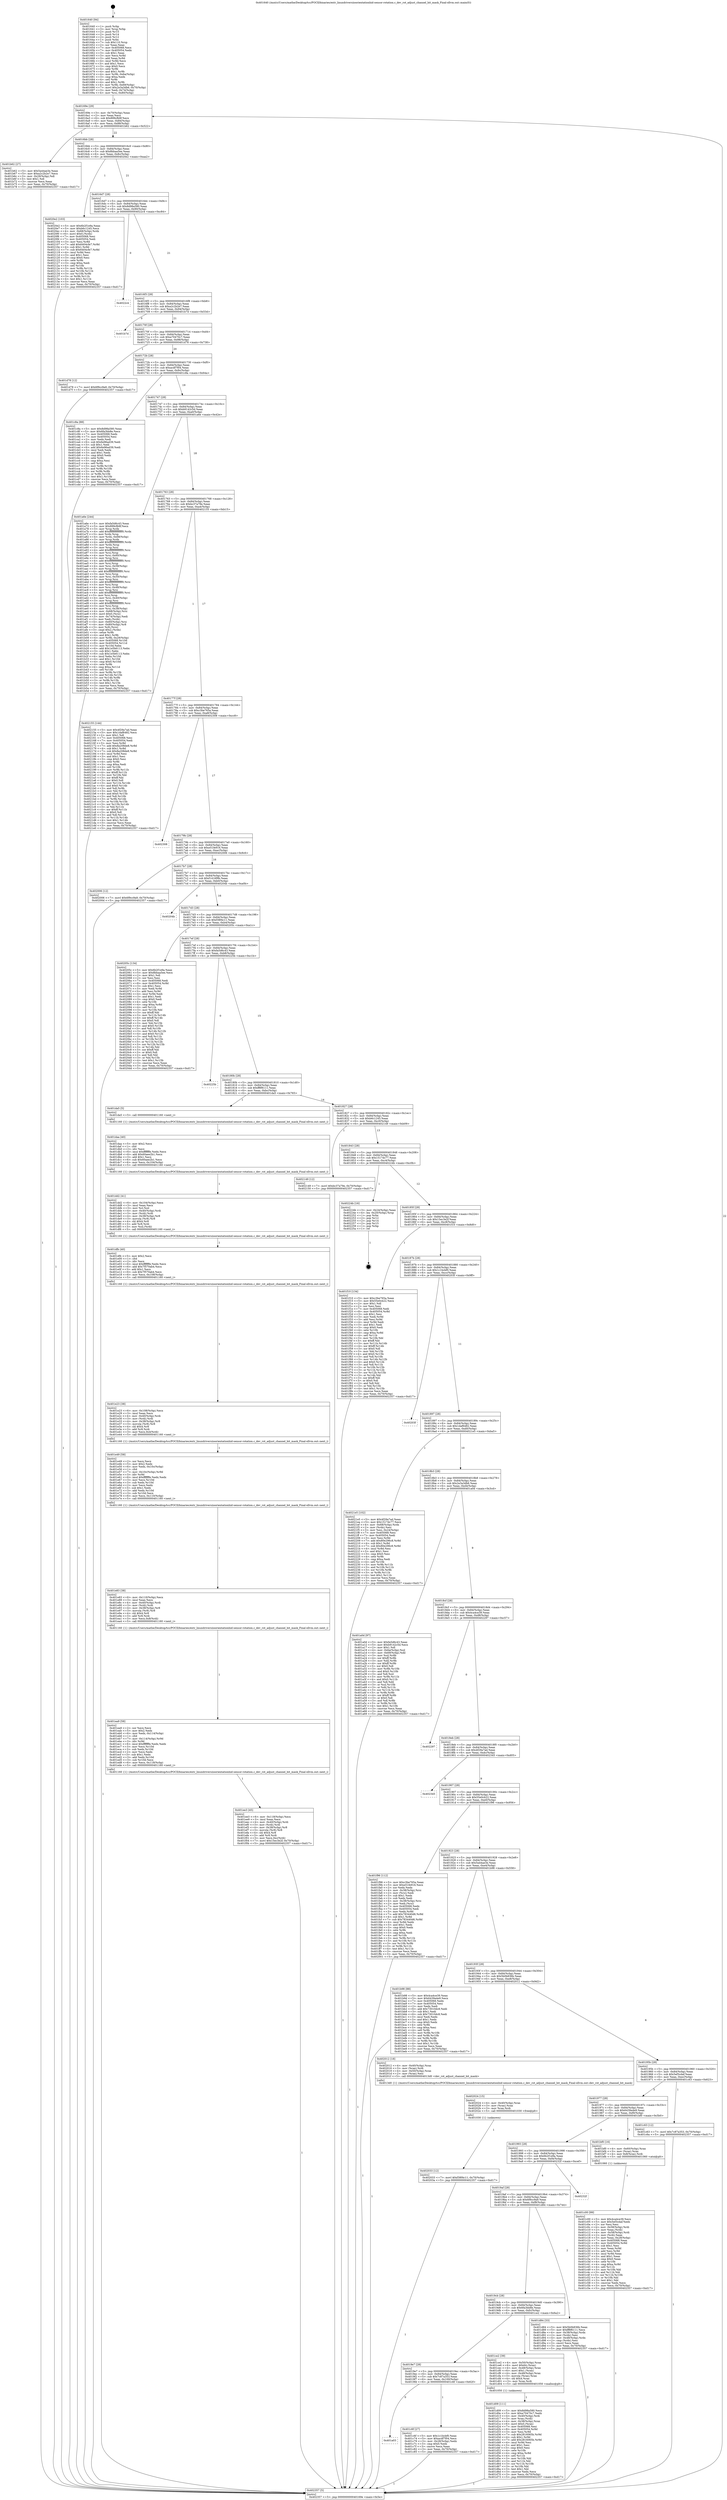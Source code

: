 digraph "0x401640" {
  label = "0x401640 (/mnt/c/Users/mathe/Desktop/tcc/POCII/binaries/extr_linuxdriversiioorientationhid-sensor-rotation.c_dev_rot_adjust_channel_bit_mask_Final-ollvm.out::main(0))"
  labelloc = "t"
  node[shape=record]

  Entry [label="",width=0.3,height=0.3,shape=circle,fillcolor=black,style=filled]
  "0x40169e" [label="{
     0x40169e [29]\l
     | [instrs]\l
     &nbsp;&nbsp;0x40169e \<+3\>: mov -0x70(%rbp),%eax\l
     &nbsp;&nbsp;0x4016a1 \<+2\>: mov %eax,%ecx\l
     &nbsp;&nbsp;0x4016a3 \<+6\>: sub $0x899cfb9f,%ecx\l
     &nbsp;&nbsp;0x4016a9 \<+6\>: mov %eax,-0x84(%rbp)\l
     &nbsp;&nbsp;0x4016af \<+6\>: mov %ecx,-0x88(%rbp)\l
     &nbsp;&nbsp;0x4016b5 \<+6\>: je 0000000000401b62 \<main+0x522\>\l
  }"]
  "0x401b62" [label="{
     0x401b62 [27]\l
     | [instrs]\l
     &nbsp;&nbsp;0x401b62 \<+5\>: mov $0x5a44ae3e,%eax\l
     &nbsp;&nbsp;0x401b67 \<+5\>: mov $0xa2c2b2e7,%ecx\l
     &nbsp;&nbsp;0x401b6c \<+3\>: mov -0x29(%rbp),%dl\l
     &nbsp;&nbsp;0x401b6f \<+3\>: test $0x1,%dl\l
     &nbsp;&nbsp;0x401b72 \<+3\>: cmovne %ecx,%eax\l
     &nbsp;&nbsp;0x401b75 \<+3\>: mov %eax,-0x70(%rbp)\l
     &nbsp;&nbsp;0x401b78 \<+5\>: jmp 0000000000402357 \<main+0xd17\>\l
  }"]
  "0x4016bb" [label="{
     0x4016bb [28]\l
     | [instrs]\l
     &nbsp;&nbsp;0x4016bb \<+5\>: jmp 00000000004016c0 \<main+0x80\>\l
     &nbsp;&nbsp;0x4016c0 \<+6\>: mov -0x84(%rbp),%eax\l
     &nbsp;&nbsp;0x4016c6 \<+5\>: sub $0x8bbaa5ee,%eax\l
     &nbsp;&nbsp;0x4016cb \<+6\>: mov %eax,-0x8c(%rbp)\l
     &nbsp;&nbsp;0x4016d1 \<+6\>: je 00000000004020e2 \<main+0xaa2\>\l
  }"]
  Exit [label="",width=0.3,height=0.3,shape=circle,fillcolor=black,style=filled,peripheries=2]
  "0x4020e2" [label="{
     0x4020e2 [103]\l
     | [instrs]\l
     &nbsp;&nbsp;0x4020e2 \<+5\>: mov $0x6b2f1e9a,%eax\l
     &nbsp;&nbsp;0x4020e7 \<+5\>: mov $0xb6c1245,%ecx\l
     &nbsp;&nbsp;0x4020ec \<+4\>: mov -0x68(%rbp),%rdx\l
     &nbsp;&nbsp;0x4020f0 \<+6\>: movl $0x0,(%rdx)\l
     &nbsp;&nbsp;0x4020f6 \<+7\>: mov 0x405068,%esi\l
     &nbsp;&nbsp;0x4020fd \<+7\>: mov 0x405054,%edi\l
     &nbsp;&nbsp;0x402104 \<+3\>: mov %esi,%r8d\l
     &nbsp;&nbsp;0x402107 \<+7\>: add $0x6404cfe7,%r8d\l
     &nbsp;&nbsp;0x40210e \<+4\>: sub $0x1,%r8d\l
     &nbsp;&nbsp;0x402112 \<+7\>: sub $0x6404cfe7,%r8d\l
     &nbsp;&nbsp;0x402119 \<+4\>: imul %r8d,%esi\l
     &nbsp;&nbsp;0x40211d \<+3\>: and $0x1,%esi\l
     &nbsp;&nbsp;0x402120 \<+3\>: cmp $0x0,%esi\l
     &nbsp;&nbsp;0x402123 \<+4\>: sete %r9b\l
     &nbsp;&nbsp;0x402127 \<+3\>: cmp $0xa,%edi\l
     &nbsp;&nbsp;0x40212a \<+4\>: setl %r10b\l
     &nbsp;&nbsp;0x40212e \<+3\>: mov %r9b,%r11b\l
     &nbsp;&nbsp;0x402131 \<+3\>: and %r10b,%r11b\l
     &nbsp;&nbsp;0x402134 \<+3\>: xor %r10b,%r9b\l
     &nbsp;&nbsp;0x402137 \<+3\>: or %r9b,%r11b\l
     &nbsp;&nbsp;0x40213a \<+4\>: test $0x1,%r11b\l
     &nbsp;&nbsp;0x40213e \<+3\>: cmovne %ecx,%eax\l
     &nbsp;&nbsp;0x402141 \<+3\>: mov %eax,-0x70(%rbp)\l
     &nbsp;&nbsp;0x402144 \<+5\>: jmp 0000000000402357 \<main+0xd17\>\l
  }"]
  "0x4016d7" [label="{
     0x4016d7 [28]\l
     | [instrs]\l
     &nbsp;&nbsp;0x4016d7 \<+5\>: jmp 00000000004016dc \<main+0x9c\>\l
     &nbsp;&nbsp;0x4016dc \<+6\>: mov -0x84(%rbp),%eax\l
     &nbsp;&nbsp;0x4016e2 \<+5\>: sub $0x8d98a580,%eax\l
     &nbsp;&nbsp;0x4016e7 \<+6\>: mov %eax,-0x90(%rbp)\l
     &nbsp;&nbsp;0x4016ed \<+6\>: je 00000000004022c4 \<main+0xc84\>\l
  }"]
  "0x402033" [label="{
     0x402033 [12]\l
     | [instrs]\l
     &nbsp;&nbsp;0x402033 \<+7\>: movl $0xf38f4c11,-0x70(%rbp)\l
     &nbsp;&nbsp;0x40203a \<+5\>: jmp 0000000000402357 \<main+0xd17\>\l
  }"]
  "0x4022c4" [label="{
     0x4022c4\l
  }", style=dashed]
  "0x4016f3" [label="{
     0x4016f3 [28]\l
     | [instrs]\l
     &nbsp;&nbsp;0x4016f3 \<+5\>: jmp 00000000004016f8 \<main+0xb8\>\l
     &nbsp;&nbsp;0x4016f8 \<+6\>: mov -0x84(%rbp),%eax\l
     &nbsp;&nbsp;0x4016fe \<+5\>: sub $0xa2c2b2e7,%eax\l
     &nbsp;&nbsp;0x401703 \<+6\>: mov %eax,-0x94(%rbp)\l
     &nbsp;&nbsp;0x401709 \<+6\>: je 0000000000401b7d \<main+0x53d\>\l
  }"]
  "0x402024" [label="{
     0x402024 [15]\l
     | [instrs]\l
     &nbsp;&nbsp;0x402024 \<+4\>: mov -0x40(%rbp),%rax\l
     &nbsp;&nbsp;0x402028 \<+3\>: mov (%rax),%rax\l
     &nbsp;&nbsp;0x40202b \<+3\>: mov %rax,%rdi\l
     &nbsp;&nbsp;0x40202e \<+5\>: call 0000000000401030 \<free@plt\>\l
     | [calls]\l
     &nbsp;&nbsp;0x401030 \{1\} (unknown)\l
  }"]
  "0x401b7d" [label="{
     0x401b7d\l
  }", style=dashed]
  "0x40170f" [label="{
     0x40170f [28]\l
     | [instrs]\l
     &nbsp;&nbsp;0x40170f \<+5\>: jmp 0000000000401714 \<main+0xd4\>\l
     &nbsp;&nbsp;0x401714 \<+6\>: mov -0x84(%rbp),%eax\l
     &nbsp;&nbsp;0x40171a \<+5\>: sub $0xa70470c7,%eax\l
     &nbsp;&nbsp;0x40171f \<+6\>: mov %eax,-0x98(%rbp)\l
     &nbsp;&nbsp;0x401725 \<+6\>: je 0000000000401d78 \<main+0x738\>\l
  }"]
  "0x401ee3" [label="{
     0x401ee3 [45]\l
     | [instrs]\l
     &nbsp;&nbsp;0x401ee3 \<+6\>: mov -0x118(%rbp),%ecx\l
     &nbsp;&nbsp;0x401ee9 \<+3\>: imul %eax,%ecx\l
     &nbsp;&nbsp;0x401eec \<+4\>: mov -0x40(%rbp),%rdi\l
     &nbsp;&nbsp;0x401ef0 \<+3\>: mov (%rdi),%rdi\l
     &nbsp;&nbsp;0x401ef3 \<+4\>: mov -0x38(%rbp),%r8\l
     &nbsp;&nbsp;0x401ef7 \<+3\>: movslq (%r8),%r8\l
     &nbsp;&nbsp;0x401efa \<+4\>: shl $0x4,%r8\l
     &nbsp;&nbsp;0x401efe \<+3\>: add %r8,%rdi\l
     &nbsp;&nbsp;0x401f01 \<+3\>: mov %ecx,0xc(%rdi)\l
     &nbsp;&nbsp;0x401f04 \<+7\>: movl $0x15ec3e2f,-0x70(%rbp)\l
     &nbsp;&nbsp;0x401f0b \<+5\>: jmp 0000000000402357 \<main+0xd17\>\l
  }"]
  "0x401d78" [label="{
     0x401d78 [12]\l
     | [instrs]\l
     &nbsp;&nbsp;0x401d78 \<+7\>: movl $0x6f9cc9a9,-0x70(%rbp)\l
     &nbsp;&nbsp;0x401d7f \<+5\>: jmp 0000000000402357 \<main+0xd17\>\l
  }"]
  "0x40172b" [label="{
     0x40172b [28]\l
     | [instrs]\l
     &nbsp;&nbsp;0x40172b \<+5\>: jmp 0000000000401730 \<main+0xf0\>\l
     &nbsp;&nbsp;0x401730 \<+6\>: mov -0x84(%rbp),%eax\l
     &nbsp;&nbsp;0x401736 \<+5\>: sub $0xacdf7f04,%eax\l
     &nbsp;&nbsp;0x40173b \<+6\>: mov %eax,-0x9c(%rbp)\l
     &nbsp;&nbsp;0x401741 \<+6\>: je 0000000000401c8a \<main+0x64a\>\l
  }"]
  "0x401ea9" [label="{
     0x401ea9 [58]\l
     | [instrs]\l
     &nbsp;&nbsp;0x401ea9 \<+2\>: xor %ecx,%ecx\l
     &nbsp;&nbsp;0x401eab \<+5\>: mov $0x2,%edx\l
     &nbsp;&nbsp;0x401eb0 \<+6\>: mov %edx,-0x114(%rbp)\l
     &nbsp;&nbsp;0x401eb6 \<+1\>: cltd\l
     &nbsp;&nbsp;0x401eb7 \<+7\>: mov -0x114(%rbp),%r9d\l
     &nbsp;&nbsp;0x401ebe \<+3\>: idiv %r9d\l
     &nbsp;&nbsp;0x401ec1 \<+6\>: imul $0xfffffffe,%edx,%edx\l
     &nbsp;&nbsp;0x401ec7 \<+3\>: mov %ecx,%r10d\l
     &nbsp;&nbsp;0x401eca \<+3\>: sub %edx,%r10d\l
     &nbsp;&nbsp;0x401ecd \<+2\>: mov %ecx,%edx\l
     &nbsp;&nbsp;0x401ecf \<+3\>: sub $0x1,%edx\l
     &nbsp;&nbsp;0x401ed2 \<+3\>: add %edx,%r10d\l
     &nbsp;&nbsp;0x401ed5 \<+3\>: sub %r10d,%ecx\l
     &nbsp;&nbsp;0x401ed8 \<+6\>: mov %ecx,-0x118(%rbp)\l
     &nbsp;&nbsp;0x401ede \<+5\>: call 0000000000401160 \<next_i\>\l
     | [calls]\l
     &nbsp;&nbsp;0x401160 \{1\} (/mnt/c/Users/mathe/Desktop/tcc/POCII/binaries/extr_linuxdriversiioorientationhid-sensor-rotation.c_dev_rot_adjust_channel_bit_mask_Final-ollvm.out::next_i)\l
  }"]
  "0x401c8a" [label="{
     0x401c8a [88]\l
     | [instrs]\l
     &nbsp;&nbsp;0x401c8a \<+5\>: mov $0x8d98a580,%eax\l
     &nbsp;&nbsp;0x401c8f \<+5\>: mov $0x6fa3bb8e,%ecx\l
     &nbsp;&nbsp;0x401c94 \<+7\>: mov 0x405068,%edx\l
     &nbsp;&nbsp;0x401c9b \<+7\>: mov 0x405054,%esi\l
     &nbsp;&nbsp;0x401ca2 \<+2\>: mov %edx,%edi\l
     &nbsp;&nbsp;0x401ca4 \<+6\>: sub $0x6e96ad39,%edi\l
     &nbsp;&nbsp;0x401caa \<+3\>: sub $0x1,%edi\l
     &nbsp;&nbsp;0x401cad \<+6\>: add $0x6e96ad39,%edi\l
     &nbsp;&nbsp;0x401cb3 \<+3\>: imul %edi,%edx\l
     &nbsp;&nbsp;0x401cb6 \<+3\>: and $0x1,%edx\l
     &nbsp;&nbsp;0x401cb9 \<+3\>: cmp $0x0,%edx\l
     &nbsp;&nbsp;0x401cbc \<+4\>: sete %r8b\l
     &nbsp;&nbsp;0x401cc0 \<+3\>: cmp $0xa,%esi\l
     &nbsp;&nbsp;0x401cc3 \<+4\>: setl %r9b\l
     &nbsp;&nbsp;0x401cc7 \<+3\>: mov %r8b,%r10b\l
     &nbsp;&nbsp;0x401cca \<+3\>: and %r9b,%r10b\l
     &nbsp;&nbsp;0x401ccd \<+3\>: xor %r9b,%r8b\l
     &nbsp;&nbsp;0x401cd0 \<+3\>: or %r8b,%r10b\l
     &nbsp;&nbsp;0x401cd3 \<+4\>: test $0x1,%r10b\l
     &nbsp;&nbsp;0x401cd7 \<+3\>: cmovne %ecx,%eax\l
     &nbsp;&nbsp;0x401cda \<+3\>: mov %eax,-0x70(%rbp)\l
     &nbsp;&nbsp;0x401cdd \<+5\>: jmp 0000000000402357 \<main+0xd17\>\l
  }"]
  "0x401747" [label="{
     0x401747 [28]\l
     | [instrs]\l
     &nbsp;&nbsp;0x401747 \<+5\>: jmp 000000000040174c \<main+0x10c\>\l
     &nbsp;&nbsp;0x40174c \<+6\>: mov -0x84(%rbp),%eax\l
     &nbsp;&nbsp;0x401752 \<+5\>: sub $0xb9142c5d,%eax\l
     &nbsp;&nbsp;0x401757 \<+6\>: mov %eax,-0xa0(%rbp)\l
     &nbsp;&nbsp;0x40175d \<+6\>: je 0000000000401a6e \<main+0x42e\>\l
  }"]
  "0x401e83" [label="{
     0x401e83 [38]\l
     | [instrs]\l
     &nbsp;&nbsp;0x401e83 \<+6\>: mov -0x110(%rbp),%ecx\l
     &nbsp;&nbsp;0x401e89 \<+3\>: imul %eax,%ecx\l
     &nbsp;&nbsp;0x401e8c \<+4\>: mov -0x40(%rbp),%rdi\l
     &nbsp;&nbsp;0x401e90 \<+3\>: mov (%rdi),%rdi\l
     &nbsp;&nbsp;0x401e93 \<+4\>: mov -0x38(%rbp),%r8\l
     &nbsp;&nbsp;0x401e97 \<+3\>: movslq (%r8),%r8\l
     &nbsp;&nbsp;0x401e9a \<+4\>: shl $0x4,%r8\l
     &nbsp;&nbsp;0x401e9e \<+3\>: add %r8,%rdi\l
     &nbsp;&nbsp;0x401ea1 \<+3\>: mov %ecx,0x8(%rdi)\l
     &nbsp;&nbsp;0x401ea4 \<+5\>: call 0000000000401160 \<next_i\>\l
     | [calls]\l
     &nbsp;&nbsp;0x401160 \{1\} (/mnt/c/Users/mathe/Desktop/tcc/POCII/binaries/extr_linuxdriversiioorientationhid-sensor-rotation.c_dev_rot_adjust_channel_bit_mask_Final-ollvm.out::next_i)\l
  }"]
  "0x401a6e" [label="{
     0x401a6e [244]\l
     | [instrs]\l
     &nbsp;&nbsp;0x401a6e \<+5\>: mov $0xfa5d6c43,%eax\l
     &nbsp;&nbsp;0x401a73 \<+5\>: mov $0x899cfb9f,%ecx\l
     &nbsp;&nbsp;0x401a78 \<+3\>: mov %rsp,%rdx\l
     &nbsp;&nbsp;0x401a7b \<+4\>: add $0xfffffffffffffff0,%rdx\l
     &nbsp;&nbsp;0x401a7f \<+3\>: mov %rdx,%rsp\l
     &nbsp;&nbsp;0x401a82 \<+4\>: mov %rdx,-0x68(%rbp)\l
     &nbsp;&nbsp;0x401a86 \<+3\>: mov %rsp,%rdx\l
     &nbsp;&nbsp;0x401a89 \<+4\>: add $0xfffffffffffffff0,%rdx\l
     &nbsp;&nbsp;0x401a8d \<+3\>: mov %rdx,%rsp\l
     &nbsp;&nbsp;0x401a90 \<+3\>: mov %rsp,%rsi\l
     &nbsp;&nbsp;0x401a93 \<+4\>: add $0xfffffffffffffff0,%rsi\l
     &nbsp;&nbsp;0x401a97 \<+3\>: mov %rsi,%rsp\l
     &nbsp;&nbsp;0x401a9a \<+4\>: mov %rsi,-0x60(%rbp)\l
     &nbsp;&nbsp;0x401a9e \<+3\>: mov %rsp,%rsi\l
     &nbsp;&nbsp;0x401aa1 \<+4\>: add $0xfffffffffffffff0,%rsi\l
     &nbsp;&nbsp;0x401aa5 \<+3\>: mov %rsi,%rsp\l
     &nbsp;&nbsp;0x401aa8 \<+4\>: mov %rsi,-0x58(%rbp)\l
     &nbsp;&nbsp;0x401aac \<+3\>: mov %rsp,%rsi\l
     &nbsp;&nbsp;0x401aaf \<+4\>: add $0xfffffffffffffff0,%rsi\l
     &nbsp;&nbsp;0x401ab3 \<+3\>: mov %rsi,%rsp\l
     &nbsp;&nbsp;0x401ab6 \<+4\>: mov %rsi,-0x50(%rbp)\l
     &nbsp;&nbsp;0x401aba \<+3\>: mov %rsp,%rsi\l
     &nbsp;&nbsp;0x401abd \<+4\>: add $0xfffffffffffffff0,%rsi\l
     &nbsp;&nbsp;0x401ac1 \<+3\>: mov %rsi,%rsp\l
     &nbsp;&nbsp;0x401ac4 \<+4\>: mov %rsi,-0x48(%rbp)\l
     &nbsp;&nbsp;0x401ac8 \<+3\>: mov %rsp,%rsi\l
     &nbsp;&nbsp;0x401acb \<+4\>: add $0xfffffffffffffff0,%rsi\l
     &nbsp;&nbsp;0x401acf \<+3\>: mov %rsi,%rsp\l
     &nbsp;&nbsp;0x401ad2 \<+4\>: mov %rsi,-0x40(%rbp)\l
     &nbsp;&nbsp;0x401ad6 \<+3\>: mov %rsp,%rsi\l
     &nbsp;&nbsp;0x401ad9 \<+4\>: add $0xfffffffffffffff0,%rsi\l
     &nbsp;&nbsp;0x401add \<+3\>: mov %rsi,%rsp\l
     &nbsp;&nbsp;0x401ae0 \<+4\>: mov %rsi,-0x38(%rbp)\l
     &nbsp;&nbsp;0x401ae4 \<+4\>: mov -0x68(%rbp),%rsi\l
     &nbsp;&nbsp;0x401ae8 \<+6\>: movl $0x0,(%rsi)\l
     &nbsp;&nbsp;0x401aee \<+3\>: mov -0x74(%rbp),%edi\l
     &nbsp;&nbsp;0x401af1 \<+2\>: mov %edi,(%rdx)\l
     &nbsp;&nbsp;0x401af3 \<+4\>: mov -0x60(%rbp),%rsi\l
     &nbsp;&nbsp;0x401af7 \<+4\>: mov -0x80(%rbp),%r8\l
     &nbsp;&nbsp;0x401afb \<+3\>: mov %r8,(%rsi)\l
     &nbsp;&nbsp;0x401afe \<+3\>: cmpl $0x2,(%rdx)\l
     &nbsp;&nbsp;0x401b01 \<+4\>: setne %r9b\l
     &nbsp;&nbsp;0x401b05 \<+4\>: and $0x1,%r9b\l
     &nbsp;&nbsp;0x401b09 \<+4\>: mov %r9b,-0x29(%rbp)\l
     &nbsp;&nbsp;0x401b0d \<+8\>: mov 0x405068,%r10d\l
     &nbsp;&nbsp;0x401b15 \<+8\>: mov 0x405054,%r11d\l
     &nbsp;&nbsp;0x401b1d \<+3\>: mov %r10d,%ebx\l
     &nbsp;&nbsp;0x401b20 \<+6\>: add $0x1e5b6113,%ebx\l
     &nbsp;&nbsp;0x401b26 \<+3\>: sub $0x1,%ebx\l
     &nbsp;&nbsp;0x401b29 \<+6\>: sub $0x1e5b6113,%ebx\l
     &nbsp;&nbsp;0x401b2f \<+4\>: imul %ebx,%r10d\l
     &nbsp;&nbsp;0x401b33 \<+4\>: and $0x1,%r10d\l
     &nbsp;&nbsp;0x401b37 \<+4\>: cmp $0x0,%r10d\l
     &nbsp;&nbsp;0x401b3b \<+4\>: sete %r9b\l
     &nbsp;&nbsp;0x401b3f \<+4\>: cmp $0xa,%r11d\l
     &nbsp;&nbsp;0x401b43 \<+4\>: setl %r14b\l
     &nbsp;&nbsp;0x401b47 \<+3\>: mov %r9b,%r15b\l
     &nbsp;&nbsp;0x401b4a \<+3\>: and %r14b,%r15b\l
     &nbsp;&nbsp;0x401b4d \<+3\>: xor %r14b,%r9b\l
     &nbsp;&nbsp;0x401b50 \<+3\>: or %r9b,%r15b\l
     &nbsp;&nbsp;0x401b53 \<+4\>: test $0x1,%r15b\l
     &nbsp;&nbsp;0x401b57 \<+3\>: cmovne %ecx,%eax\l
     &nbsp;&nbsp;0x401b5a \<+3\>: mov %eax,-0x70(%rbp)\l
     &nbsp;&nbsp;0x401b5d \<+5\>: jmp 0000000000402357 \<main+0xd17\>\l
  }"]
  "0x401763" [label="{
     0x401763 [28]\l
     | [instrs]\l
     &nbsp;&nbsp;0x401763 \<+5\>: jmp 0000000000401768 \<main+0x128\>\l
     &nbsp;&nbsp;0x401768 \<+6\>: mov -0x84(%rbp),%eax\l
     &nbsp;&nbsp;0x40176e \<+5\>: sub $0xbc37a79e,%eax\l
     &nbsp;&nbsp;0x401773 \<+6\>: mov %eax,-0xa4(%rbp)\l
     &nbsp;&nbsp;0x401779 \<+6\>: je 0000000000402155 \<main+0xb15\>\l
  }"]
  "0x401e49" [label="{
     0x401e49 [58]\l
     | [instrs]\l
     &nbsp;&nbsp;0x401e49 \<+2\>: xor %ecx,%ecx\l
     &nbsp;&nbsp;0x401e4b \<+5\>: mov $0x2,%edx\l
     &nbsp;&nbsp;0x401e50 \<+6\>: mov %edx,-0x10c(%rbp)\l
     &nbsp;&nbsp;0x401e56 \<+1\>: cltd\l
     &nbsp;&nbsp;0x401e57 \<+7\>: mov -0x10c(%rbp),%r9d\l
     &nbsp;&nbsp;0x401e5e \<+3\>: idiv %r9d\l
     &nbsp;&nbsp;0x401e61 \<+6\>: imul $0xfffffffe,%edx,%edx\l
     &nbsp;&nbsp;0x401e67 \<+3\>: mov %ecx,%r10d\l
     &nbsp;&nbsp;0x401e6a \<+3\>: sub %edx,%r10d\l
     &nbsp;&nbsp;0x401e6d \<+2\>: mov %ecx,%edx\l
     &nbsp;&nbsp;0x401e6f \<+3\>: sub $0x1,%edx\l
     &nbsp;&nbsp;0x401e72 \<+3\>: add %edx,%r10d\l
     &nbsp;&nbsp;0x401e75 \<+3\>: sub %r10d,%ecx\l
     &nbsp;&nbsp;0x401e78 \<+6\>: mov %ecx,-0x110(%rbp)\l
     &nbsp;&nbsp;0x401e7e \<+5\>: call 0000000000401160 \<next_i\>\l
     | [calls]\l
     &nbsp;&nbsp;0x401160 \{1\} (/mnt/c/Users/mathe/Desktop/tcc/POCII/binaries/extr_linuxdriversiioorientationhid-sensor-rotation.c_dev_rot_adjust_channel_bit_mask_Final-ollvm.out::next_i)\l
  }"]
  "0x402155" [label="{
     0x402155 [144]\l
     | [instrs]\l
     &nbsp;&nbsp;0x402155 \<+5\>: mov $0x4f29a7ad,%eax\l
     &nbsp;&nbsp;0x40215a \<+5\>: mov $0x1daf6482,%ecx\l
     &nbsp;&nbsp;0x40215f \<+2\>: mov $0x1,%dl\l
     &nbsp;&nbsp;0x402161 \<+7\>: mov 0x405068,%esi\l
     &nbsp;&nbsp;0x402168 \<+7\>: mov 0x405054,%edi\l
     &nbsp;&nbsp;0x40216f \<+3\>: mov %esi,%r8d\l
     &nbsp;&nbsp;0x402172 \<+7\>: add $0x8a208de8,%r8d\l
     &nbsp;&nbsp;0x402179 \<+4\>: sub $0x1,%r8d\l
     &nbsp;&nbsp;0x40217d \<+7\>: sub $0x8a208de8,%r8d\l
     &nbsp;&nbsp;0x402184 \<+4\>: imul %r8d,%esi\l
     &nbsp;&nbsp;0x402188 \<+3\>: and $0x1,%esi\l
     &nbsp;&nbsp;0x40218b \<+3\>: cmp $0x0,%esi\l
     &nbsp;&nbsp;0x40218e \<+4\>: sete %r9b\l
     &nbsp;&nbsp;0x402192 \<+3\>: cmp $0xa,%edi\l
     &nbsp;&nbsp;0x402195 \<+4\>: setl %r10b\l
     &nbsp;&nbsp;0x402199 \<+3\>: mov %r9b,%r11b\l
     &nbsp;&nbsp;0x40219c \<+4\>: xor $0xff,%r11b\l
     &nbsp;&nbsp;0x4021a0 \<+3\>: mov %r10b,%bl\l
     &nbsp;&nbsp;0x4021a3 \<+3\>: xor $0xff,%bl\l
     &nbsp;&nbsp;0x4021a6 \<+3\>: xor $0x0,%dl\l
     &nbsp;&nbsp;0x4021a9 \<+3\>: mov %r11b,%r14b\l
     &nbsp;&nbsp;0x4021ac \<+4\>: and $0x0,%r14b\l
     &nbsp;&nbsp;0x4021b0 \<+3\>: and %dl,%r9b\l
     &nbsp;&nbsp;0x4021b3 \<+3\>: mov %bl,%r15b\l
     &nbsp;&nbsp;0x4021b6 \<+4\>: and $0x0,%r15b\l
     &nbsp;&nbsp;0x4021ba \<+3\>: and %dl,%r10b\l
     &nbsp;&nbsp;0x4021bd \<+3\>: or %r9b,%r14b\l
     &nbsp;&nbsp;0x4021c0 \<+3\>: or %r10b,%r15b\l
     &nbsp;&nbsp;0x4021c3 \<+3\>: xor %r15b,%r14b\l
     &nbsp;&nbsp;0x4021c6 \<+3\>: or %bl,%r11b\l
     &nbsp;&nbsp;0x4021c9 \<+4\>: xor $0xff,%r11b\l
     &nbsp;&nbsp;0x4021cd \<+3\>: or $0x0,%dl\l
     &nbsp;&nbsp;0x4021d0 \<+3\>: and %dl,%r11b\l
     &nbsp;&nbsp;0x4021d3 \<+3\>: or %r11b,%r14b\l
     &nbsp;&nbsp;0x4021d6 \<+4\>: test $0x1,%r14b\l
     &nbsp;&nbsp;0x4021da \<+3\>: cmovne %ecx,%eax\l
     &nbsp;&nbsp;0x4021dd \<+3\>: mov %eax,-0x70(%rbp)\l
     &nbsp;&nbsp;0x4021e0 \<+5\>: jmp 0000000000402357 \<main+0xd17\>\l
  }"]
  "0x40177f" [label="{
     0x40177f [28]\l
     | [instrs]\l
     &nbsp;&nbsp;0x40177f \<+5\>: jmp 0000000000401784 \<main+0x144\>\l
     &nbsp;&nbsp;0x401784 \<+6\>: mov -0x84(%rbp),%eax\l
     &nbsp;&nbsp;0x40178a \<+5\>: sub $0xc3be765a,%eax\l
     &nbsp;&nbsp;0x40178f \<+6\>: mov %eax,-0xa8(%rbp)\l
     &nbsp;&nbsp;0x401795 \<+6\>: je 0000000000402308 \<main+0xcc8\>\l
  }"]
  "0x401e23" [label="{
     0x401e23 [38]\l
     | [instrs]\l
     &nbsp;&nbsp;0x401e23 \<+6\>: mov -0x108(%rbp),%ecx\l
     &nbsp;&nbsp;0x401e29 \<+3\>: imul %eax,%ecx\l
     &nbsp;&nbsp;0x401e2c \<+4\>: mov -0x40(%rbp),%rdi\l
     &nbsp;&nbsp;0x401e30 \<+3\>: mov (%rdi),%rdi\l
     &nbsp;&nbsp;0x401e33 \<+4\>: mov -0x38(%rbp),%r8\l
     &nbsp;&nbsp;0x401e37 \<+3\>: movslq (%r8),%r8\l
     &nbsp;&nbsp;0x401e3a \<+4\>: shl $0x4,%r8\l
     &nbsp;&nbsp;0x401e3e \<+3\>: add %r8,%rdi\l
     &nbsp;&nbsp;0x401e41 \<+3\>: mov %ecx,0x4(%rdi)\l
     &nbsp;&nbsp;0x401e44 \<+5\>: call 0000000000401160 \<next_i\>\l
     | [calls]\l
     &nbsp;&nbsp;0x401160 \{1\} (/mnt/c/Users/mathe/Desktop/tcc/POCII/binaries/extr_linuxdriversiioorientationhid-sensor-rotation.c_dev_rot_adjust_channel_bit_mask_Final-ollvm.out::next_i)\l
  }"]
  "0x402308" [label="{
     0x402308\l
  }", style=dashed]
  "0x40179b" [label="{
     0x40179b [28]\l
     | [instrs]\l
     &nbsp;&nbsp;0x40179b \<+5\>: jmp 00000000004017a0 \<main+0x160\>\l
     &nbsp;&nbsp;0x4017a0 \<+6\>: mov -0x84(%rbp),%eax\l
     &nbsp;&nbsp;0x4017a6 \<+5\>: sub $0xe51fe916,%eax\l
     &nbsp;&nbsp;0x4017ab \<+6\>: mov %eax,-0xac(%rbp)\l
     &nbsp;&nbsp;0x4017b1 \<+6\>: je 0000000000402006 \<main+0x9c6\>\l
  }"]
  "0x401dfb" [label="{
     0x401dfb [40]\l
     | [instrs]\l
     &nbsp;&nbsp;0x401dfb \<+5\>: mov $0x2,%ecx\l
     &nbsp;&nbsp;0x401e00 \<+1\>: cltd\l
     &nbsp;&nbsp;0x401e01 \<+2\>: idiv %ecx\l
     &nbsp;&nbsp;0x401e03 \<+6\>: imul $0xfffffffe,%edx,%ecx\l
     &nbsp;&nbsp;0x401e09 \<+6\>: add $0x7f570ab4,%ecx\l
     &nbsp;&nbsp;0x401e0f \<+3\>: add $0x1,%ecx\l
     &nbsp;&nbsp;0x401e12 \<+6\>: sub $0x7f570ab4,%ecx\l
     &nbsp;&nbsp;0x401e18 \<+6\>: mov %ecx,-0x108(%rbp)\l
     &nbsp;&nbsp;0x401e1e \<+5\>: call 0000000000401160 \<next_i\>\l
     | [calls]\l
     &nbsp;&nbsp;0x401160 \{1\} (/mnt/c/Users/mathe/Desktop/tcc/POCII/binaries/extr_linuxdriversiioorientationhid-sensor-rotation.c_dev_rot_adjust_channel_bit_mask_Final-ollvm.out::next_i)\l
  }"]
  "0x402006" [label="{
     0x402006 [12]\l
     | [instrs]\l
     &nbsp;&nbsp;0x402006 \<+7\>: movl $0x6f9cc9a9,-0x70(%rbp)\l
     &nbsp;&nbsp;0x40200d \<+5\>: jmp 0000000000402357 \<main+0xd17\>\l
  }"]
  "0x4017b7" [label="{
     0x4017b7 [28]\l
     | [instrs]\l
     &nbsp;&nbsp;0x4017b7 \<+5\>: jmp 00000000004017bc \<main+0x17c\>\l
     &nbsp;&nbsp;0x4017bc \<+6\>: mov -0x84(%rbp),%eax\l
     &nbsp;&nbsp;0x4017c2 \<+5\>: sub $0xf1416f9b,%eax\l
     &nbsp;&nbsp;0x4017c7 \<+6\>: mov %eax,-0xb0(%rbp)\l
     &nbsp;&nbsp;0x4017cd \<+6\>: je 000000000040204b \<main+0xa0b\>\l
  }"]
  "0x401dd2" [label="{
     0x401dd2 [41]\l
     | [instrs]\l
     &nbsp;&nbsp;0x401dd2 \<+6\>: mov -0x104(%rbp),%ecx\l
     &nbsp;&nbsp;0x401dd8 \<+3\>: imul %eax,%ecx\l
     &nbsp;&nbsp;0x401ddb \<+3\>: mov %cl,%sil\l
     &nbsp;&nbsp;0x401dde \<+4\>: mov -0x40(%rbp),%rdi\l
     &nbsp;&nbsp;0x401de2 \<+3\>: mov (%rdi),%rdi\l
     &nbsp;&nbsp;0x401de5 \<+4\>: mov -0x38(%rbp),%r8\l
     &nbsp;&nbsp;0x401de9 \<+3\>: movslq (%r8),%r8\l
     &nbsp;&nbsp;0x401dec \<+4\>: shl $0x4,%r8\l
     &nbsp;&nbsp;0x401df0 \<+3\>: add %r8,%rdi\l
     &nbsp;&nbsp;0x401df3 \<+3\>: mov %sil,(%rdi)\l
     &nbsp;&nbsp;0x401df6 \<+5\>: call 0000000000401160 \<next_i\>\l
     | [calls]\l
     &nbsp;&nbsp;0x401160 \{1\} (/mnt/c/Users/mathe/Desktop/tcc/POCII/binaries/extr_linuxdriversiioorientationhid-sensor-rotation.c_dev_rot_adjust_channel_bit_mask_Final-ollvm.out::next_i)\l
  }"]
  "0x40204b" [label="{
     0x40204b\l
  }", style=dashed]
  "0x4017d3" [label="{
     0x4017d3 [28]\l
     | [instrs]\l
     &nbsp;&nbsp;0x4017d3 \<+5\>: jmp 00000000004017d8 \<main+0x198\>\l
     &nbsp;&nbsp;0x4017d8 \<+6\>: mov -0x84(%rbp),%eax\l
     &nbsp;&nbsp;0x4017de \<+5\>: sub $0xf38f4c11,%eax\l
     &nbsp;&nbsp;0x4017e3 \<+6\>: mov %eax,-0xb4(%rbp)\l
     &nbsp;&nbsp;0x4017e9 \<+6\>: je 000000000040205c \<main+0xa1c\>\l
  }"]
  "0x401daa" [label="{
     0x401daa [40]\l
     | [instrs]\l
     &nbsp;&nbsp;0x401daa \<+5\>: mov $0x2,%ecx\l
     &nbsp;&nbsp;0x401daf \<+1\>: cltd\l
     &nbsp;&nbsp;0x401db0 \<+2\>: idiv %ecx\l
     &nbsp;&nbsp;0x401db2 \<+6\>: imul $0xfffffffe,%edx,%ecx\l
     &nbsp;&nbsp;0x401db8 \<+6\>: add $0x60aee2b1,%ecx\l
     &nbsp;&nbsp;0x401dbe \<+3\>: add $0x1,%ecx\l
     &nbsp;&nbsp;0x401dc1 \<+6\>: sub $0x60aee2b1,%ecx\l
     &nbsp;&nbsp;0x401dc7 \<+6\>: mov %ecx,-0x104(%rbp)\l
     &nbsp;&nbsp;0x401dcd \<+5\>: call 0000000000401160 \<next_i\>\l
     | [calls]\l
     &nbsp;&nbsp;0x401160 \{1\} (/mnt/c/Users/mathe/Desktop/tcc/POCII/binaries/extr_linuxdriversiioorientationhid-sensor-rotation.c_dev_rot_adjust_channel_bit_mask_Final-ollvm.out::next_i)\l
  }"]
  "0x40205c" [label="{
     0x40205c [134]\l
     | [instrs]\l
     &nbsp;&nbsp;0x40205c \<+5\>: mov $0x6b2f1e9a,%eax\l
     &nbsp;&nbsp;0x402061 \<+5\>: mov $0x8bbaa5ee,%ecx\l
     &nbsp;&nbsp;0x402066 \<+2\>: mov $0x1,%dl\l
     &nbsp;&nbsp;0x402068 \<+2\>: xor %esi,%esi\l
     &nbsp;&nbsp;0x40206a \<+7\>: mov 0x405068,%edi\l
     &nbsp;&nbsp;0x402071 \<+8\>: mov 0x405054,%r8d\l
     &nbsp;&nbsp;0x402079 \<+3\>: sub $0x1,%esi\l
     &nbsp;&nbsp;0x40207c \<+3\>: mov %edi,%r9d\l
     &nbsp;&nbsp;0x40207f \<+3\>: add %esi,%r9d\l
     &nbsp;&nbsp;0x402082 \<+4\>: imul %r9d,%edi\l
     &nbsp;&nbsp;0x402086 \<+3\>: and $0x1,%edi\l
     &nbsp;&nbsp;0x402089 \<+3\>: cmp $0x0,%edi\l
     &nbsp;&nbsp;0x40208c \<+4\>: sete %r10b\l
     &nbsp;&nbsp;0x402090 \<+4\>: cmp $0xa,%r8d\l
     &nbsp;&nbsp;0x402094 \<+4\>: setl %r11b\l
     &nbsp;&nbsp;0x402098 \<+3\>: mov %r10b,%bl\l
     &nbsp;&nbsp;0x40209b \<+3\>: xor $0xff,%bl\l
     &nbsp;&nbsp;0x40209e \<+3\>: mov %r11b,%r14b\l
     &nbsp;&nbsp;0x4020a1 \<+4\>: xor $0xff,%r14b\l
     &nbsp;&nbsp;0x4020a5 \<+3\>: xor $0x0,%dl\l
     &nbsp;&nbsp;0x4020a8 \<+3\>: mov %bl,%r15b\l
     &nbsp;&nbsp;0x4020ab \<+4\>: and $0x0,%r15b\l
     &nbsp;&nbsp;0x4020af \<+3\>: and %dl,%r10b\l
     &nbsp;&nbsp;0x4020b2 \<+3\>: mov %r14b,%r12b\l
     &nbsp;&nbsp;0x4020b5 \<+4\>: and $0x0,%r12b\l
     &nbsp;&nbsp;0x4020b9 \<+3\>: and %dl,%r11b\l
     &nbsp;&nbsp;0x4020bc \<+3\>: or %r10b,%r15b\l
     &nbsp;&nbsp;0x4020bf \<+3\>: or %r11b,%r12b\l
     &nbsp;&nbsp;0x4020c2 \<+3\>: xor %r12b,%r15b\l
     &nbsp;&nbsp;0x4020c5 \<+3\>: or %r14b,%bl\l
     &nbsp;&nbsp;0x4020c8 \<+3\>: xor $0xff,%bl\l
     &nbsp;&nbsp;0x4020cb \<+3\>: or $0x0,%dl\l
     &nbsp;&nbsp;0x4020ce \<+2\>: and %dl,%bl\l
     &nbsp;&nbsp;0x4020d0 \<+3\>: or %bl,%r15b\l
     &nbsp;&nbsp;0x4020d3 \<+4\>: test $0x1,%r15b\l
     &nbsp;&nbsp;0x4020d7 \<+3\>: cmovne %ecx,%eax\l
     &nbsp;&nbsp;0x4020da \<+3\>: mov %eax,-0x70(%rbp)\l
     &nbsp;&nbsp;0x4020dd \<+5\>: jmp 0000000000402357 \<main+0xd17\>\l
  }"]
  "0x4017ef" [label="{
     0x4017ef [28]\l
     | [instrs]\l
     &nbsp;&nbsp;0x4017ef \<+5\>: jmp 00000000004017f4 \<main+0x1b4\>\l
     &nbsp;&nbsp;0x4017f4 \<+6\>: mov -0x84(%rbp),%eax\l
     &nbsp;&nbsp;0x4017fa \<+5\>: sub $0xfa5d6c43,%eax\l
     &nbsp;&nbsp;0x4017ff \<+6\>: mov %eax,-0xb8(%rbp)\l
     &nbsp;&nbsp;0x401805 \<+6\>: je 000000000040225b \<main+0xc1b\>\l
  }"]
  "0x401d09" [label="{
     0x401d09 [111]\l
     | [instrs]\l
     &nbsp;&nbsp;0x401d09 \<+5\>: mov $0x8d98a580,%ecx\l
     &nbsp;&nbsp;0x401d0e \<+5\>: mov $0xa70470c7,%edx\l
     &nbsp;&nbsp;0x401d13 \<+4\>: mov -0x40(%rbp),%rdi\l
     &nbsp;&nbsp;0x401d17 \<+3\>: mov %rax,(%rdi)\l
     &nbsp;&nbsp;0x401d1a \<+4\>: mov -0x38(%rbp),%rax\l
     &nbsp;&nbsp;0x401d1e \<+6\>: movl $0x0,(%rax)\l
     &nbsp;&nbsp;0x401d24 \<+7\>: mov 0x405068,%esi\l
     &nbsp;&nbsp;0x401d2b \<+8\>: mov 0x405054,%r8d\l
     &nbsp;&nbsp;0x401d33 \<+3\>: mov %esi,%r9d\l
     &nbsp;&nbsp;0x401d36 \<+7\>: sub $0x2816065b,%r9d\l
     &nbsp;&nbsp;0x401d3d \<+4\>: sub $0x1,%r9d\l
     &nbsp;&nbsp;0x401d41 \<+7\>: add $0x2816065b,%r9d\l
     &nbsp;&nbsp;0x401d48 \<+4\>: imul %r9d,%esi\l
     &nbsp;&nbsp;0x401d4c \<+3\>: and $0x1,%esi\l
     &nbsp;&nbsp;0x401d4f \<+3\>: cmp $0x0,%esi\l
     &nbsp;&nbsp;0x401d52 \<+4\>: sete %r10b\l
     &nbsp;&nbsp;0x401d56 \<+4\>: cmp $0xa,%r8d\l
     &nbsp;&nbsp;0x401d5a \<+4\>: setl %r11b\l
     &nbsp;&nbsp;0x401d5e \<+3\>: mov %r10b,%bl\l
     &nbsp;&nbsp;0x401d61 \<+3\>: and %r11b,%bl\l
     &nbsp;&nbsp;0x401d64 \<+3\>: xor %r11b,%r10b\l
     &nbsp;&nbsp;0x401d67 \<+3\>: or %r10b,%bl\l
     &nbsp;&nbsp;0x401d6a \<+3\>: test $0x1,%bl\l
     &nbsp;&nbsp;0x401d6d \<+3\>: cmovne %edx,%ecx\l
     &nbsp;&nbsp;0x401d70 \<+3\>: mov %ecx,-0x70(%rbp)\l
     &nbsp;&nbsp;0x401d73 \<+5\>: jmp 0000000000402357 \<main+0xd17\>\l
  }"]
  "0x40225b" [label="{
     0x40225b\l
  }", style=dashed]
  "0x40180b" [label="{
     0x40180b [28]\l
     | [instrs]\l
     &nbsp;&nbsp;0x40180b \<+5\>: jmp 0000000000401810 \<main+0x1d0\>\l
     &nbsp;&nbsp;0x401810 \<+6\>: mov -0x84(%rbp),%eax\l
     &nbsp;&nbsp;0x401816 \<+5\>: sub $0xff8f6111,%eax\l
     &nbsp;&nbsp;0x40181b \<+6\>: mov %eax,-0xbc(%rbp)\l
     &nbsp;&nbsp;0x401821 \<+6\>: je 0000000000401da5 \<main+0x765\>\l
  }"]
  "0x401a03" [label="{
     0x401a03\l
  }", style=dashed]
  "0x401da5" [label="{
     0x401da5 [5]\l
     | [instrs]\l
     &nbsp;&nbsp;0x401da5 \<+5\>: call 0000000000401160 \<next_i\>\l
     | [calls]\l
     &nbsp;&nbsp;0x401160 \{1\} (/mnt/c/Users/mathe/Desktop/tcc/POCII/binaries/extr_linuxdriversiioorientationhid-sensor-rotation.c_dev_rot_adjust_channel_bit_mask_Final-ollvm.out::next_i)\l
  }"]
  "0x401827" [label="{
     0x401827 [28]\l
     | [instrs]\l
     &nbsp;&nbsp;0x401827 \<+5\>: jmp 000000000040182c \<main+0x1ec\>\l
     &nbsp;&nbsp;0x40182c \<+6\>: mov -0x84(%rbp),%eax\l
     &nbsp;&nbsp;0x401832 \<+5\>: sub $0xb6c1245,%eax\l
     &nbsp;&nbsp;0x401837 \<+6\>: mov %eax,-0xc0(%rbp)\l
     &nbsp;&nbsp;0x40183d \<+6\>: je 0000000000402149 \<main+0xb09\>\l
  }"]
  "0x401c6f" [label="{
     0x401c6f [27]\l
     | [instrs]\l
     &nbsp;&nbsp;0x401c6f \<+5\>: mov $0x1c1bcbf0,%eax\l
     &nbsp;&nbsp;0x401c74 \<+5\>: mov $0xacdf7f04,%ecx\l
     &nbsp;&nbsp;0x401c79 \<+3\>: mov -0x28(%rbp),%edx\l
     &nbsp;&nbsp;0x401c7c \<+3\>: cmp $0x0,%edx\l
     &nbsp;&nbsp;0x401c7f \<+3\>: cmove %ecx,%eax\l
     &nbsp;&nbsp;0x401c82 \<+3\>: mov %eax,-0x70(%rbp)\l
     &nbsp;&nbsp;0x401c85 \<+5\>: jmp 0000000000402357 \<main+0xd17\>\l
  }"]
  "0x402149" [label="{
     0x402149 [12]\l
     | [instrs]\l
     &nbsp;&nbsp;0x402149 \<+7\>: movl $0xbc37a79e,-0x70(%rbp)\l
     &nbsp;&nbsp;0x402150 \<+5\>: jmp 0000000000402357 \<main+0xd17\>\l
  }"]
  "0x401843" [label="{
     0x401843 [28]\l
     | [instrs]\l
     &nbsp;&nbsp;0x401843 \<+5\>: jmp 0000000000401848 \<main+0x208\>\l
     &nbsp;&nbsp;0x401848 \<+6\>: mov -0x84(%rbp),%eax\l
     &nbsp;&nbsp;0x40184e \<+5\>: sub $0x1517dc77,%eax\l
     &nbsp;&nbsp;0x401853 \<+6\>: mov %eax,-0xc4(%rbp)\l
     &nbsp;&nbsp;0x401859 \<+6\>: je 000000000040224b \<main+0xc0b\>\l
  }"]
  "0x4019e7" [label="{
     0x4019e7 [28]\l
     | [instrs]\l
     &nbsp;&nbsp;0x4019e7 \<+5\>: jmp 00000000004019ec \<main+0x3ac\>\l
     &nbsp;&nbsp;0x4019ec \<+6\>: mov -0x84(%rbp),%eax\l
     &nbsp;&nbsp;0x4019f2 \<+5\>: sub $0x7c87a353,%eax\l
     &nbsp;&nbsp;0x4019f7 \<+6\>: mov %eax,-0x100(%rbp)\l
     &nbsp;&nbsp;0x4019fd \<+6\>: je 0000000000401c6f \<main+0x62f\>\l
  }"]
  "0x40224b" [label="{
     0x40224b [16]\l
     | [instrs]\l
     &nbsp;&nbsp;0x40224b \<+3\>: mov -0x24(%rbp),%eax\l
     &nbsp;&nbsp;0x40224e \<+4\>: lea -0x20(%rbp),%rsp\l
     &nbsp;&nbsp;0x402252 \<+1\>: pop %rbx\l
     &nbsp;&nbsp;0x402253 \<+2\>: pop %r12\l
     &nbsp;&nbsp;0x402255 \<+2\>: pop %r14\l
     &nbsp;&nbsp;0x402257 \<+2\>: pop %r15\l
     &nbsp;&nbsp;0x402259 \<+1\>: pop %rbp\l
     &nbsp;&nbsp;0x40225a \<+1\>: ret\l
  }"]
  "0x40185f" [label="{
     0x40185f [28]\l
     | [instrs]\l
     &nbsp;&nbsp;0x40185f \<+5\>: jmp 0000000000401864 \<main+0x224\>\l
     &nbsp;&nbsp;0x401864 \<+6\>: mov -0x84(%rbp),%eax\l
     &nbsp;&nbsp;0x40186a \<+5\>: sub $0x15ec3e2f,%eax\l
     &nbsp;&nbsp;0x40186f \<+6\>: mov %eax,-0xc8(%rbp)\l
     &nbsp;&nbsp;0x401875 \<+6\>: je 0000000000401f10 \<main+0x8d0\>\l
  }"]
  "0x401ce2" [label="{
     0x401ce2 [39]\l
     | [instrs]\l
     &nbsp;&nbsp;0x401ce2 \<+4\>: mov -0x50(%rbp),%rax\l
     &nbsp;&nbsp;0x401ce6 \<+6\>: movl $0x64,(%rax)\l
     &nbsp;&nbsp;0x401cec \<+4\>: mov -0x48(%rbp),%rax\l
     &nbsp;&nbsp;0x401cf0 \<+6\>: movl $0x1,(%rax)\l
     &nbsp;&nbsp;0x401cf6 \<+4\>: mov -0x48(%rbp),%rax\l
     &nbsp;&nbsp;0x401cfa \<+3\>: movslq (%rax),%rax\l
     &nbsp;&nbsp;0x401cfd \<+4\>: shl $0x4,%rax\l
     &nbsp;&nbsp;0x401d01 \<+3\>: mov %rax,%rdi\l
     &nbsp;&nbsp;0x401d04 \<+5\>: call 0000000000401050 \<malloc@plt\>\l
     | [calls]\l
     &nbsp;&nbsp;0x401050 \{1\} (unknown)\l
  }"]
  "0x401f10" [label="{
     0x401f10 [134]\l
     | [instrs]\l
     &nbsp;&nbsp;0x401f10 \<+5\>: mov $0xc3be765a,%eax\l
     &nbsp;&nbsp;0x401f15 \<+5\>: mov $0x55e0cb22,%ecx\l
     &nbsp;&nbsp;0x401f1a \<+2\>: mov $0x1,%dl\l
     &nbsp;&nbsp;0x401f1c \<+2\>: xor %esi,%esi\l
     &nbsp;&nbsp;0x401f1e \<+7\>: mov 0x405068,%edi\l
     &nbsp;&nbsp;0x401f25 \<+8\>: mov 0x405054,%r8d\l
     &nbsp;&nbsp;0x401f2d \<+3\>: sub $0x1,%esi\l
     &nbsp;&nbsp;0x401f30 \<+3\>: mov %edi,%r9d\l
     &nbsp;&nbsp;0x401f33 \<+3\>: add %esi,%r9d\l
     &nbsp;&nbsp;0x401f36 \<+4\>: imul %r9d,%edi\l
     &nbsp;&nbsp;0x401f3a \<+3\>: and $0x1,%edi\l
     &nbsp;&nbsp;0x401f3d \<+3\>: cmp $0x0,%edi\l
     &nbsp;&nbsp;0x401f40 \<+4\>: sete %r10b\l
     &nbsp;&nbsp;0x401f44 \<+4\>: cmp $0xa,%r8d\l
     &nbsp;&nbsp;0x401f48 \<+4\>: setl %r11b\l
     &nbsp;&nbsp;0x401f4c \<+3\>: mov %r10b,%bl\l
     &nbsp;&nbsp;0x401f4f \<+3\>: xor $0xff,%bl\l
     &nbsp;&nbsp;0x401f52 \<+3\>: mov %r11b,%r14b\l
     &nbsp;&nbsp;0x401f55 \<+4\>: xor $0xff,%r14b\l
     &nbsp;&nbsp;0x401f59 \<+3\>: xor $0x0,%dl\l
     &nbsp;&nbsp;0x401f5c \<+3\>: mov %bl,%r15b\l
     &nbsp;&nbsp;0x401f5f \<+4\>: and $0x0,%r15b\l
     &nbsp;&nbsp;0x401f63 \<+3\>: and %dl,%r10b\l
     &nbsp;&nbsp;0x401f66 \<+3\>: mov %r14b,%r12b\l
     &nbsp;&nbsp;0x401f69 \<+4\>: and $0x0,%r12b\l
     &nbsp;&nbsp;0x401f6d \<+3\>: and %dl,%r11b\l
     &nbsp;&nbsp;0x401f70 \<+3\>: or %r10b,%r15b\l
     &nbsp;&nbsp;0x401f73 \<+3\>: or %r11b,%r12b\l
     &nbsp;&nbsp;0x401f76 \<+3\>: xor %r12b,%r15b\l
     &nbsp;&nbsp;0x401f79 \<+3\>: or %r14b,%bl\l
     &nbsp;&nbsp;0x401f7c \<+3\>: xor $0xff,%bl\l
     &nbsp;&nbsp;0x401f7f \<+3\>: or $0x0,%dl\l
     &nbsp;&nbsp;0x401f82 \<+2\>: and %dl,%bl\l
     &nbsp;&nbsp;0x401f84 \<+3\>: or %bl,%r15b\l
     &nbsp;&nbsp;0x401f87 \<+4\>: test $0x1,%r15b\l
     &nbsp;&nbsp;0x401f8b \<+3\>: cmovne %ecx,%eax\l
     &nbsp;&nbsp;0x401f8e \<+3\>: mov %eax,-0x70(%rbp)\l
     &nbsp;&nbsp;0x401f91 \<+5\>: jmp 0000000000402357 \<main+0xd17\>\l
  }"]
  "0x40187b" [label="{
     0x40187b [28]\l
     | [instrs]\l
     &nbsp;&nbsp;0x40187b \<+5\>: jmp 0000000000401880 \<main+0x240\>\l
     &nbsp;&nbsp;0x401880 \<+6\>: mov -0x84(%rbp),%eax\l
     &nbsp;&nbsp;0x401886 \<+5\>: sub $0x1c1bcbf0,%eax\l
     &nbsp;&nbsp;0x40188b \<+6\>: mov %eax,-0xcc(%rbp)\l
     &nbsp;&nbsp;0x401891 \<+6\>: je 000000000040203f \<main+0x9ff\>\l
  }"]
  "0x4019cb" [label="{
     0x4019cb [28]\l
     | [instrs]\l
     &nbsp;&nbsp;0x4019cb \<+5\>: jmp 00000000004019d0 \<main+0x390\>\l
     &nbsp;&nbsp;0x4019d0 \<+6\>: mov -0x84(%rbp),%eax\l
     &nbsp;&nbsp;0x4019d6 \<+5\>: sub $0x6fa3bb8e,%eax\l
     &nbsp;&nbsp;0x4019db \<+6\>: mov %eax,-0xfc(%rbp)\l
     &nbsp;&nbsp;0x4019e1 \<+6\>: je 0000000000401ce2 \<main+0x6a2\>\l
  }"]
  "0x40203f" [label="{
     0x40203f\l
  }", style=dashed]
  "0x401897" [label="{
     0x401897 [28]\l
     | [instrs]\l
     &nbsp;&nbsp;0x401897 \<+5\>: jmp 000000000040189c \<main+0x25c\>\l
     &nbsp;&nbsp;0x40189c \<+6\>: mov -0x84(%rbp),%eax\l
     &nbsp;&nbsp;0x4018a2 \<+5\>: sub $0x1daf6482,%eax\l
     &nbsp;&nbsp;0x4018a7 \<+6\>: mov %eax,-0xd0(%rbp)\l
     &nbsp;&nbsp;0x4018ad \<+6\>: je 00000000004021e5 \<main+0xba5\>\l
  }"]
  "0x401d84" [label="{
     0x401d84 [33]\l
     | [instrs]\l
     &nbsp;&nbsp;0x401d84 \<+5\>: mov $0x5b0b836b,%eax\l
     &nbsp;&nbsp;0x401d89 \<+5\>: mov $0xff8f6111,%ecx\l
     &nbsp;&nbsp;0x401d8e \<+4\>: mov -0x38(%rbp),%rdx\l
     &nbsp;&nbsp;0x401d92 \<+2\>: mov (%rdx),%esi\l
     &nbsp;&nbsp;0x401d94 \<+4\>: mov -0x48(%rbp),%rdx\l
     &nbsp;&nbsp;0x401d98 \<+2\>: cmp (%rdx),%esi\l
     &nbsp;&nbsp;0x401d9a \<+3\>: cmovl %ecx,%eax\l
     &nbsp;&nbsp;0x401d9d \<+3\>: mov %eax,-0x70(%rbp)\l
     &nbsp;&nbsp;0x401da0 \<+5\>: jmp 0000000000402357 \<main+0xd17\>\l
  }"]
  "0x4021e5" [label="{
     0x4021e5 [102]\l
     | [instrs]\l
     &nbsp;&nbsp;0x4021e5 \<+5\>: mov $0x4f29a7ad,%eax\l
     &nbsp;&nbsp;0x4021ea \<+5\>: mov $0x1517dc77,%ecx\l
     &nbsp;&nbsp;0x4021ef \<+4\>: mov -0x68(%rbp),%rdx\l
     &nbsp;&nbsp;0x4021f3 \<+2\>: mov (%rdx),%esi\l
     &nbsp;&nbsp;0x4021f5 \<+3\>: mov %esi,-0x24(%rbp)\l
     &nbsp;&nbsp;0x4021f8 \<+7\>: mov 0x405068,%esi\l
     &nbsp;&nbsp;0x4021ff \<+7\>: mov 0x405054,%edi\l
     &nbsp;&nbsp;0x402206 \<+3\>: mov %esi,%r8d\l
     &nbsp;&nbsp;0x402209 \<+7\>: add $0x80e296c8,%r8d\l
     &nbsp;&nbsp;0x402210 \<+4\>: sub $0x1,%r8d\l
     &nbsp;&nbsp;0x402214 \<+7\>: sub $0x80e296c8,%r8d\l
     &nbsp;&nbsp;0x40221b \<+4\>: imul %r8d,%esi\l
     &nbsp;&nbsp;0x40221f \<+3\>: and $0x1,%esi\l
     &nbsp;&nbsp;0x402222 \<+3\>: cmp $0x0,%esi\l
     &nbsp;&nbsp;0x402225 \<+4\>: sete %r9b\l
     &nbsp;&nbsp;0x402229 \<+3\>: cmp $0xa,%edi\l
     &nbsp;&nbsp;0x40222c \<+4\>: setl %r10b\l
     &nbsp;&nbsp;0x402230 \<+3\>: mov %r9b,%r11b\l
     &nbsp;&nbsp;0x402233 \<+3\>: and %r10b,%r11b\l
     &nbsp;&nbsp;0x402236 \<+3\>: xor %r10b,%r9b\l
     &nbsp;&nbsp;0x402239 \<+3\>: or %r9b,%r11b\l
     &nbsp;&nbsp;0x40223c \<+4\>: test $0x1,%r11b\l
     &nbsp;&nbsp;0x402240 \<+3\>: cmovne %ecx,%eax\l
     &nbsp;&nbsp;0x402243 \<+3\>: mov %eax,-0x70(%rbp)\l
     &nbsp;&nbsp;0x402246 \<+5\>: jmp 0000000000402357 \<main+0xd17\>\l
  }"]
  "0x4018b3" [label="{
     0x4018b3 [28]\l
     | [instrs]\l
     &nbsp;&nbsp;0x4018b3 \<+5\>: jmp 00000000004018b8 \<main+0x278\>\l
     &nbsp;&nbsp;0x4018b8 \<+6\>: mov -0x84(%rbp),%eax\l
     &nbsp;&nbsp;0x4018be \<+5\>: sub $0x2e3a3db6,%eax\l
     &nbsp;&nbsp;0x4018c3 \<+6\>: mov %eax,-0xd4(%rbp)\l
     &nbsp;&nbsp;0x4018c9 \<+6\>: je 0000000000401a0d \<main+0x3cd\>\l
  }"]
  "0x4019af" [label="{
     0x4019af [28]\l
     | [instrs]\l
     &nbsp;&nbsp;0x4019af \<+5\>: jmp 00000000004019b4 \<main+0x374\>\l
     &nbsp;&nbsp;0x4019b4 \<+6\>: mov -0x84(%rbp),%eax\l
     &nbsp;&nbsp;0x4019ba \<+5\>: sub $0x6f9cc9a9,%eax\l
     &nbsp;&nbsp;0x4019bf \<+6\>: mov %eax,-0xf8(%rbp)\l
     &nbsp;&nbsp;0x4019c5 \<+6\>: je 0000000000401d84 \<main+0x744\>\l
  }"]
  "0x401a0d" [label="{
     0x401a0d [97]\l
     | [instrs]\l
     &nbsp;&nbsp;0x401a0d \<+5\>: mov $0xfa5d6c43,%eax\l
     &nbsp;&nbsp;0x401a12 \<+5\>: mov $0xb9142c5d,%ecx\l
     &nbsp;&nbsp;0x401a17 \<+2\>: mov $0x1,%dl\l
     &nbsp;&nbsp;0x401a19 \<+4\>: mov -0x6a(%rbp),%sil\l
     &nbsp;&nbsp;0x401a1d \<+4\>: mov -0x69(%rbp),%dil\l
     &nbsp;&nbsp;0x401a21 \<+3\>: mov %sil,%r8b\l
     &nbsp;&nbsp;0x401a24 \<+4\>: xor $0xff,%r8b\l
     &nbsp;&nbsp;0x401a28 \<+3\>: mov %dil,%r9b\l
     &nbsp;&nbsp;0x401a2b \<+4\>: xor $0xff,%r9b\l
     &nbsp;&nbsp;0x401a2f \<+3\>: xor $0x0,%dl\l
     &nbsp;&nbsp;0x401a32 \<+3\>: mov %r8b,%r10b\l
     &nbsp;&nbsp;0x401a35 \<+4\>: and $0x0,%r10b\l
     &nbsp;&nbsp;0x401a39 \<+3\>: and %dl,%sil\l
     &nbsp;&nbsp;0x401a3c \<+3\>: mov %r9b,%r11b\l
     &nbsp;&nbsp;0x401a3f \<+4\>: and $0x0,%r11b\l
     &nbsp;&nbsp;0x401a43 \<+3\>: and %dl,%dil\l
     &nbsp;&nbsp;0x401a46 \<+3\>: or %sil,%r10b\l
     &nbsp;&nbsp;0x401a49 \<+3\>: or %dil,%r11b\l
     &nbsp;&nbsp;0x401a4c \<+3\>: xor %r11b,%r10b\l
     &nbsp;&nbsp;0x401a4f \<+3\>: or %r9b,%r8b\l
     &nbsp;&nbsp;0x401a52 \<+4\>: xor $0xff,%r8b\l
     &nbsp;&nbsp;0x401a56 \<+3\>: or $0x0,%dl\l
     &nbsp;&nbsp;0x401a59 \<+3\>: and %dl,%r8b\l
     &nbsp;&nbsp;0x401a5c \<+3\>: or %r8b,%r10b\l
     &nbsp;&nbsp;0x401a5f \<+4\>: test $0x1,%r10b\l
     &nbsp;&nbsp;0x401a63 \<+3\>: cmovne %ecx,%eax\l
     &nbsp;&nbsp;0x401a66 \<+3\>: mov %eax,-0x70(%rbp)\l
     &nbsp;&nbsp;0x401a69 \<+5\>: jmp 0000000000402357 \<main+0xd17\>\l
  }"]
  "0x4018cf" [label="{
     0x4018cf [28]\l
     | [instrs]\l
     &nbsp;&nbsp;0x4018cf \<+5\>: jmp 00000000004018d4 \<main+0x294\>\l
     &nbsp;&nbsp;0x4018d4 \<+6\>: mov -0x84(%rbp),%eax\l
     &nbsp;&nbsp;0x4018da \<+5\>: sub $0x4ca4ce39,%eax\l
     &nbsp;&nbsp;0x4018df \<+6\>: mov %eax,-0xd8(%rbp)\l
     &nbsp;&nbsp;0x4018e5 \<+6\>: je 0000000000402297 \<main+0xc57\>\l
  }"]
  "0x402357" [label="{
     0x402357 [5]\l
     | [instrs]\l
     &nbsp;&nbsp;0x402357 \<+5\>: jmp 000000000040169e \<main+0x5e\>\l
  }"]
  "0x401640" [label="{
     0x401640 [94]\l
     | [instrs]\l
     &nbsp;&nbsp;0x401640 \<+1\>: push %rbp\l
     &nbsp;&nbsp;0x401641 \<+3\>: mov %rsp,%rbp\l
     &nbsp;&nbsp;0x401644 \<+2\>: push %r15\l
     &nbsp;&nbsp;0x401646 \<+2\>: push %r14\l
     &nbsp;&nbsp;0x401648 \<+2\>: push %r12\l
     &nbsp;&nbsp;0x40164a \<+1\>: push %rbx\l
     &nbsp;&nbsp;0x40164b \<+7\>: sub $0x110,%rsp\l
     &nbsp;&nbsp;0x401652 \<+2\>: xor %eax,%eax\l
     &nbsp;&nbsp;0x401654 \<+7\>: mov 0x405068,%ecx\l
     &nbsp;&nbsp;0x40165b \<+7\>: mov 0x405054,%edx\l
     &nbsp;&nbsp;0x401662 \<+3\>: sub $0x1,%eax\l
     &nbsp;&nbsp;0x401665 \<+3\>: mov %ecx,%r8d\l
     &nbsp;&nbsp;0x401668 \<+3\>: add %eax,%r8d\l
     &nbsp;&nbsp;0x40166b \<+4\>: imul %r8d,%ecx\l
     &nbsp;&nbsp;0x40166f \<+3\>: and $0x1,%ecx\l
     &nbsp;&nbsp;0x401672 \<+3\>: cmp $0x0,%ecx\l
     &nbsp;&nbsp;0x401675 \<+4\>: sete %r9b\l
     &nbsp;&nbsp;0x401679 \<+4\>: and $0x1,%r9b\l
     &nbsp;&nbsp;0x40167d \<+4\>: mov %r9b,-0x6a(%rbp)\l
     &nbsp;&nbsp;0x401681 \<+3\>: cmp $0xa,%edx\l
     &nbsp;&nbsp;0x401684 \<+4\>: setl %r9b\l
     &nbsp;&nbsp;0x401688 \<+4\>: and $0x1,%r9b\l
     &nbsp;&nbsp;0x40168c \<+4\>: mov %r9b,-0x69(%rbp)\l
     &nbsp;&nbsp;0x401690 \<+7\>: movl $0x2e3a3db6,-0x70(%rbp)\l
     &nbsp;&nbsp;0x401697 \<+3\>: mov %edi,-0x74(%rbp)\l
     &nbsp;&nbsp;0x40169a \<+4\>: mov %rsi,-0x80(%rbp)\l
  }"]
  "0x40232f" [label="{
     0x40232f\l
  }", style=dashed]
  "0x401c00" [label="{
     0x401c00 [99]\l
     | [instrs]\l
     &nbsp;&nbsp;0x401c00 \<+5\>: mov $0x4ca4ce39,%ecx\l
     &nbsp;&nbsp;0x401c05 \<+5\>: mov $0x5ef3cdaf,%edx\l
     &nbsp;&nbsp;0x401c0a \<+2\>: xor %esi,%esi\l
     &nbsp;&nbsp;0x401c0c \<+4\>: mov -0x58(%rbp),%rdi\l
     &nbsp;&nbsp;0x401c10 \<+2\>: mov %eax,(%rdi)\l
     &nbsp;&nbsp;0x401c12 \<+4\>: mov -0x58(%rbp),%rdi\l
     &nbsp;&nbsp;0x401c16 \<+2\>: mov (%rdi),%eax\l
     &nbsp;&nbsp;0x401c18 \<+3\>: mov %eax,-0x28(%rbp)\l
     &nbsp;&nbsp;0x401c1b \<+7\>: mov 0x405068,%eax\l
     &nbsp;&nbsp;0x401c22 \<+8\>: mov 0x405054,%r8d\l
     &nbsp;&nbsp;0x401c2a \<+3\>: sub $0x1,%esi\l
     &nbsp;&nbsp;0x401c2d \<+3\>: mov %eax,%r9d\l
     &nbsp;&nbsp;0x401c30 \<+3\>: add %esi,%r9d\l
     &nbsp;&nbsp;0x401c33 \<+4\>: imul %r9d,%eax\l
     &nbsp;&nbsp;0x401c37 \<+3\>: and $0x1,%eax\l
     &nbsp;&nbsp;0x401c3a \<+3\>: cmp $0x0,%eax\l
     &nbsp;&nbsp;0x401c3d \<+4\>: sete %r10b\l
     &nbsp;&nbsp;0x401c41 \<+4\>: cmp $0xa,%r8d\l
     &nbsp;&nbsp;0x401c45 \<+4\>: setl %r11b\l
     &nbsp;&nbsp;0x401c49 \<+3\>: mov %r10b,%bl\l
     &nbsp;&nbsp;0x401c4c \<+3\>: and %r11b,%bl\l
     &nbsp;&nbsp;0x401c4f \<+3\>: xor %r11b,%r10b\l
     &nbsp;&nbsp;0x401c52 \<+3\>: or %r10b,%bl\l
     &nbsp;&nbsp;0x401c55 \<+3\>: test $0x1,%bl\l
     &nbsp;&nbsp;0x401c58 \<+3\>: cmovne %edx,%ecx\l
     &nbsp;&nbsp;0x401c5b \<+3\>: mov %ecx,-0x70(%rbp)\l
     &nbsp;&nbsp;0x401c5e \<+5\>: jmp 0000000000402357 \<main+0xd17\>\l
  }"]
  "0x402297" [label="{
     0x402297\l
  }", style=dashed]
  "0x4018eb" [label="{
     0x4018eb [28]\l
     | [instrs]\l
     &nbsp;&nbsp;0x4018eb \<+5\>: jmp 00000000004018f0 \<main+0x2b0\>\l
     &nbsp;&nbsp;0x4018f0 \<+6\>: mov -0x84(%rbp),%eax\l
     &nbsp;&nbsp;0x4018f6 \<+5\>: sub $0x4f29a7ad,%eax\l
     &nbsp;&nbsp;0x4018fb \<+6\>: mov %eax,-0xdc(%rbp)\l
     &nbsp;&nbsp;0x401901 \<+6\>: je 0000000000402345 \<main+0xd05\>\l
  }"]
  "0x401993" [label="{
     0x401993 [28]\l
     | [instrs]\l
     &nbsp;&nbsp;0x401993 \<+5\>: jmp 0000000000401998 \<main+0x358\>\l
     &nbsp;&nbsp;0x401998 \<+6\>: mov -0x84(%rbp),%eax\l
     &nbsp;&nbsp;0x40199e \<+5\>: sub $0x6b2f1e9a,%eax\l
     &nbsp;&nbsp;0x4019a3 \<+6\>: mov %eax,-0xf4(%rbp)\l
     &nbsp;&nbsp;0x4019a9 \<+6\>: je 000000000040232f \<main+0xcef\>\l
  }"]
  "0x402345" [label="{
     0x402345\l
  }", style=dashed]
  "0x401907" [label="{
     0x401907 [28]\l
     | [instrs]\l
     &nbsp;&nbsp;0x401907 \<+5\>: jmp 000000000040190c \<main+0x2cc\>\l
     &nbsp;&nbsp;0x40190c \<+6\>: mov -0x84(%rbp),%eax\l
     &nbsp;&nbsp;0x401912 \<+5\>: sub $0x55e0cb22,%eax\l
     &nbsp;&nbsp;0x401917 \<+6\>: mov %eax,-0xe0(%rbp)\l
     &nbsp;&nbsp;0x40191d \<+6\>: je 0000000000401f96 \<main+0x956\>\l
  }"]
  "0x401bf0" [label="{
     0x401bf0 [16]\l
     | [instrs]\l
     &nbsp;&nbsp;0x401bf0 \<+4\>: mov -0x60(%rbp),%rax\l
     &nbsp;&nbsp;0x401bf4 \<+3\>: mov (%rax),%rax\l
     &nbsp;&nbsp;0x401bf7 \<+4\>: mov 0x8(%rax),%rdi\l
     &nbsp;&nbsp;0x401bfb \<+5\>: call 0000000000401060 \<atoi@plt\>\l
     | [calls]\l
     &nbsp;&nbsp;0x401060 \{1\} (unknown)\l
  }"]
  "0x401f96" [label="{
     0x401f96 [112]\l
     | [instrs]\l
     &nbsp;&nbsp;0x401f96 \<+5\>: mov $0xc3be765a,%eax\l
     &nbsp;&nbsp;0x401f9b \<+5\>: mov $0xe51fe916,%ecx\l
     &nbsp;&nbsp;0x401fa0 \<+2\>: xor %edx,%edx\l
     &nbsp;&nbsp;0x401fa2 \<+4\>: mov -0x38(%rbp),%rsi\l
     &nbsp;&nbsp;0x401fa6 \<+2\>: mov (%rsi),%edi\l
     &nbsp;&nbsp;0x401fa8 \<+3\>: sub $0x1,%edx\l
     &nbsp;&nbsp;0x401fab \<+2\>: sub %edx,%edi\l
     &nbsp;&nbsp;0x401fad \<+4\>: mov -0x38(%rbp),%rsi\l
     &nbsp;&nbsp;0x401fb1 \<+2\>: mov %edi,(%rsi)\l
     &nbsp;&nbsp;0x401fb3 \<+7\>: mov 0x405068,%edx\l
     &nbsp;&nbsp;0x401fba \<+7\>: mov 0x405054,%edi\l
     &nbsp;&nbsp;0x401fc1 \<+3\>: mov %edx,%r8d\l
     &nbsp;&nbsp;0x401fc4 \<+7\>: add $0x783440d6,%r8d\l
     &nbsp;&nbsp;0x401fcb \<+4\>: sub $0x1,%r8d\l
     &nbsp;&nbsp;0x401fcf \<+7\>: sub $0x783440d6,%r8d\l
     &nbsp;&nbsp;0x401fd6 \<+4\>: imul %r8d,%edx\l
     &nbsp;&nbsp;0x401fda \<+3\>: and $0x1,%edx\l
     &nbsp;&nbsp;0x401fdd \<+3\>: cmp $0x0,%edx\l
     &nbsp;&nbsp;0x401fe0 \<+4\>: sete %r9b\l
     &nbsp;&nbsp;0x401fe4 \<+3\>: cmp $0xa,%edi\l
     &nbsp;&nbsp;0x401fe7 \<+4\>: setl %r10b\l
     &nbsp;&nbsp;0x401feb \<+3\>: mov %r9b,%r11b\l
     &nbsp;&nbsp;0x401fee \<+3\>: and %r10b,%r11b\l
     &nbsp;&nbsp;0x401ff1 \<+3\>: xor %r10b,%r9b\l
     &nbsp;&nbsp;0x401ff4 \<+3\>: or %r9b,%r11b\l
     &nbsp;&nbsp;0x401ff7 \<+4\>: test $0x1,%r11b\l
     &nbsp;&nbsp;0x401ffb \<+3\>: cmovne %ecx,%eax\l
     &nbsp;&nbsp;0x401ffe \<+3\>: mov %eax,-0x70(%rbp)\l
     &nbsp;&nbsp;0x402001 \<+5\>: jmp 0000000000402357 \<main+0xd17\>\l
  }"]
  "0x401923" [label="{
     0x401923 [28]\l
     | [instrs]\l
     &nbsp;&nbsp;0x401923 \<+5\>: jmp 0000000000401928 \<main+0x2e8\>\l
     &nbsp;&nbsp;0x401928 \<+6\>: mov -0x84(%rbp),%eax\l
     &nbsp;&nbsp;0x40192e \<+5\>: sub $0x5a44ae3e,%eax\l
     &nbsp;&nbsp;0x401933 \<+6\>: mov %eax,-0xe4(%rbp)\l
     &nbsp;&nbsp;0x401939 \<+6\>: je 0000000000401b98 \<main+0x558\>\l
  }"]
  "0x401977" [label="{
     0x401977 [28]\l
     | [instrs]\l
     &nbsp;&nbsp;0x401977 \<+5\>: jmp 000000000040197c \<main+0x33c\>\l
     &nbsp;&nbsp;0x40197c \<+6\>: mov -0x84(%rbp),%eax\l
     &nbsp;&nbsp;0x401982 \<+5\>: sub $0x6439a4e9,%eax\l
     &nbsp;&nbsp;0x401987 \<+6\>: mov %eax,-0xf0(%rbp)\l
     &nbsp;&nbsp;0x40198d \<+6\>: je 0000000000401bf0 \<main+0x5b0\>\l
  }"]
  "0x401b98" [label="{
     0x401b98 [88]\l
     | [instrs]\l
     &nbsp;&nbsp;0x401b98 \<+5\>: mov $0x4ca4ce39,%eax\l
     &nbsp;&nbsp;0x401b9d \<+5\>: mov $0x6439a4e9,%ecx\l
     &nbsp;&nbsp;0x401ba2 \<+7\>: mov 0x405068,%edx\l
     &nbsp;&nbsp;0x401ba9 \<+7\>: mov 0x405054,%esi\l
     &nbsp;&nbsp;0x401bb0 \<+2\>: mov %edx,%edi\l
     &nbsp;&nbsp;0x401bb2 \<+6\>: add $0x73010dc8,%edi\l
     &nbsp;&nbsp;0x401bb8 \<+3\>: sub $0x1,%edi\l
     &nbsp;&nbsp;0x401bbb \<+6\>: sub $0x73010dc8,%edi\l
     &nbsp;&nbsp;0x401bc1 \<+3\>: imul %edi,%edx\l
     &nbsp;&nbsp;0x401bc4 \<+3\>: and $0x1,%edx\l
     &nbsp;&nbsp;0x401bc7 \<+3\>: cmp $0x0,%edx\l
     &nbsp;&nbsp;0x401bca \<+4\>: sete %r8b\l
     &nbsp;&nbsp;0x401bce \<+3\>: cmp $0xa,%esi\l
     &nbsp;&nbsp;0x401bd1 \<+4\>: setl %r9b\l
     &nbsp;&nbsp;0x401bd5 \<+3\>: mov %r8b,%r10b\l
     &nbsp;&nbsp;0x401bd8 \<+3\>: and %r9b,%r10b\l
     &nbsp;&nbsp;0x401bdb \<+3\>: xor %r9b,%r8b\l
     &nbsp;&nbsp;0x401bde \<+3\>: or %r8b,%r10b\l
     &nbsp;&nbsp;0x401be1 \<+4\>: test $0x1,%r10b\l
     &nbsp;&nbsp;0x401be5 \<+3\>: cmovne %ecx,%eax\l
     &nbsp;&nbsp;0x401be8 \<+3\>: mov %eax,-0x70(%rbp)\l
     &nbsp;&nbsp;0x401beb \<+5\>: jmp 0000000000402357 \<main+0xd17\>\l
  }"]
  "0x40193f" [label="{
     0x40193f [28]\l
     | [instrs]\l
     &nbsp;&nbsp;0x40193f \<+5\>: jmp 0000000000401944 \<main+0x304\>\l
     &nbsp;&nbsp;0x401944 \<+6\>: mov -0x84(%rbp),%eax\l
     &nbsp;&nbsp;0x40194a \<+5\>: sub $0x5b0b836b,%eax\l
     &nbsp;&nbsp;0x40194f \<+6\>: mov %eax,-0xe8(%rbp)\l
     &nbsp;&nbsp;0x401955 \<+6\>: je 0000000000402012 \<main+0x9d2\>\l
  }"]
  "0x401c63" [label="{
     0x401c63 [12]\l
     | [instrs]\l
     &nbsp;&nbsp;0x401c63 \<+7\>: movl $0x7c87a353,-0x70(%rbp)\l
     &nbsp;&nbsp;0x401c6a \<+5\>: jmp 0000000000402357 \<main+0xd17\>\l
  }"]
  "0x402012" [label="{
     0x402012 [18]\l
     | [instrs]\l
     &nbsp;&nbsp;0x402012 \<+4\>: mov -0x40(%rbp),%rax\l
     &nbsp;&nbsp;0x402016 \<+3\>: mov (%rax),%rdi\l
     &nbsp;&nbsp;0x402019 \<+4\>: mov -0x50(%rbp),%rax\l
     &nbsp;&nbsp;0x40201d \<+2\>: mov (%rax),%esi\l
     &nbsp;&nbsp;0x40201f \<+5\>: call 00000000004013d0 \<dev_rot_adjust_channel_bit_mask\>\l
     | [calls]\l
     &nbsp;&nbsp;0x4013d0 \{1\} (/mnt/c/Users/mathe/Desktop/tcc/POCII/binaries/extr_linuxdriversiioorientationhid-sensor-rotation.c_dev_rot_adjust_channel_bit_mask_Final-ollvm.out::dev_rot_adjust_channel_bit_mask)\l
  }"]
  "0x40195b" [label="{
     0x40195b [28]\l
     | [instrs]\l
     &nbsp;&nbsp;0x40195b \<+5\>: jmp 0000000000401960 \<main+0x320\>\l
     &nbsp;&nbsp;0x401960 \<+6\>: mov -0x84(%rbp),%eax\l
     &nbsp;&nbsp;0x401966 \<+5\>: sub $0x5ef3cdaf,%eax\l
     &nbsp;&nbsp;0x40196b \<+6\>: mov %eax,-0xec(%rbp)\l
     &nbsp;&nbsp;0x401971 \<+6\>: je 0000000000401c63 \<main+0x623\>\l
  }"]
  Entry -> "0x401640" [label=" 1"]
  "0x40169e" -> "0x401b62" [label=" 1"]
  "0x40169e" -> "0x4016bb" [label=" 22"]
  "0x40224b" -> Exit [label=" 1"]
  "0x4016bb" -> "0x4020e2" [label=" 1"]
  "0x4016bb" -> "0x4016d7" [label=" 21"]
  "0x4021e5" -> "0x402357" [label=" 1"]
  "0x4016d7" -> "0x4022c4" [label=" 0"]
  "0x4016d7" -> "0x4016f3" [label=" 21"]
  "0x402155" -> "0x402357" [label=" 1"]
  "0x4016f3" -> "0x401b7d" [label=" 0"]
  "0x4016f3" -> "0x40170f" [label=" 21"]
  "0x402149" -> "0x402357" [label=" 1"]
  "0x40170f" -> "0x401d78" [label=" 1"]
  "0x40170f" -> "0x40172b" [label=" 20"]
  "0x4020e2" -> "0x402357" [label=" 1"]
  "0x40172b" -> "0x401c8a" [label=" 1"]
  "0x40172b" -> "0x401747" [label=" 19"]
  "0x40205c" -> "0x402357" [label=" 1"]
  "0x401747" -> "0x401a6e" [label=" 1"]
  "0x401747" -> "0x401763" [label=" 18"]
  "0x402033" -> "0x402357" [label=" 1"]
  "0x401763" -> "0x402155" [label=" 1"]
  "0x401763" -> "0x40177f" [label=" 17"]
  "0x402024" -> "0x402033" [label=" 1"]
  "0x40177f" -> "0x402308" [label=" 0"]
  "0x40177f" -> "0x40179b" [label=" 17"]
  "0x402012" -> "0x402024" [label=" 1"]
  "0x40179b" -> "0x402006" [label=" 1"]
  "0x40179b" -> "0x4017b7" [label=" 16"]
  "0x402006" -> "0x402357" [label=" 1"]
  "0x4017b7" -> "0x40204b" [label=" 0"]
  "0x4017b7" -> "0x4017d3" [label=" 16"]
  "0x401f96" -> "0x402357" [label=" 1"]
  "0x4017d3" -> "0x40205c" [label=" 1"]
  "0x4017d3" -> "0x4017ef" [label=" 15"]
  "0x401f10" -> "0x402357" [label=" 1"]
  "0x4017ef" -> "0x40225b" [label=" 0"]
  "0x4017ef" -> "0x40180b" [label=" 15"]
  "0x401ee3" -> "0x402357" [label=" 1"]
  "0x40180b" -> "0x401da5" [label=" 1"]
  "0x40180b" -> "0x401827" [label=" 14"]
  "0x401ea9" -> "0x401ee3" [label=" 1"]
  "0x401827" -> "0x402149" [label=" 1"]
  "0x401827" -> "0x401843" [label=" 13"]
  "0x401e83" -> "0x401ea9" [label=" 1"]
  "0x401843" -> "0x40224b" [label=" 1"]
  "0x401843" -> "0x40185f" [label=" 12"]
  "0x401e23" -> "0x401e49" [label=" 1"]
  "0x40185f" -> "0x401f10" [label=" 1"]
  "0x40185f" -> "0x40187b" [label=" 11"]
  "0x401dfb" -> "0x401e23" [label=" 1"]
  "0x40187b" -> "0x40203f" [label=" 0"]
  "0x40187b" -> "0x401897" [label=" 11"]
  "0x401daa" -> "0x401dd2" [label=" 1"]
  "0x401897" -> "0x4021e5" [label=" 1"]
  "0x401897" -> "0x4018b3" [label=" 10"]
  "0x401da5" -> "0x401daa" [label=" 1"]
  "0x4018b3" -> "0x401a0d" [label=" 1"]
  "0x4018b3" -> "0x4018cf" [label=" 9"]
  "0x401a0d" -> "0x402357" [label=" 1"]
  "0x401640" -> "0x40169e" [label=" 1"]
  "0x402357" -> "0x40169e" [label=" 22"]
  "0x401d78" -> "0x402357" [label=" 1"]
  "0x401a6e" -> "0x402357" [label=" 1"]
  "0x401b62" -> "0x402357" [label=" 1"]
  "0x401d09" -> "0x402357" [label=" 1"]
  "0x4018cf" -> "0x402297" [label=" 0"]
  "0x4018cf" -> "0x4018eb" [label=" 9"]
  "0x401c8a" -> "0x402357" [label=" 1"]
  "0x4018eb" -> "0x402345" [label=" 0"]
  "0x4018eb" -> "0x401907" [label=" 9"]
  "0x401c6f" -> "0x402357" [label=" 1"]
  "0x401907" -> "0x401f96" [label=" 1"]
  "0x401907" -> "0x401923" [label=" 8"]
  "0x4019e7" -> "0x401a03" [label=" 0"]
  "0x401923" -> "0x401b98" [label=" 1"]
  "0x401923" -> "0x40193f" [label=" 7"]
  "0x401b98" -> "0x402357" [label=" 1"]
  "0x401e49" -> "0x401e83" [label=" 1"]
  "0x40193f" -> "0x402012" [label=" 1"]
  "0x40193f" -> "0x40195b" [label=" 6"]
  "0x4019cb" -> "0x4019e7" [label=" 1"]
  "0x40195b" -> "0x401c63" [label=" 1"]
  "0x40195b" -> "0x401977" [label=" 5"]
  "0x4019e7" -> "0x401c6f" [label=" 1"]
  "0x401977" -> "0x401bf0" [label=" 1"]
  "0x401977" -> "0x401993" [label=" 4"]
  "0x401bf0" -> "0x401c00" [label=" 1"]
  "0x401c00" -> "0x402357" [label=" 1"]
  "0x401c63" -> "0x402357" [label=" 1"]
  "0x401ce2" -> "0x401d09" [label=" 1"]
  "0x401993" -> "0x40232f" [label=" 0"]
  "0x401993" -> "0x4019af" [label=" 4"]
  "0x401d84" -> "0x402357" [label=" 2"]
  "0x4019af" -> "0x401d84" [label=" 2"]
  "0x4019af" -> "0x4019cb" [label=" 2"]
  "0x401dd2" -> "0x401dfb" [label=" 1"]
  "0x4019cb" -> "0x401ce2" [label=" 1"]
}
